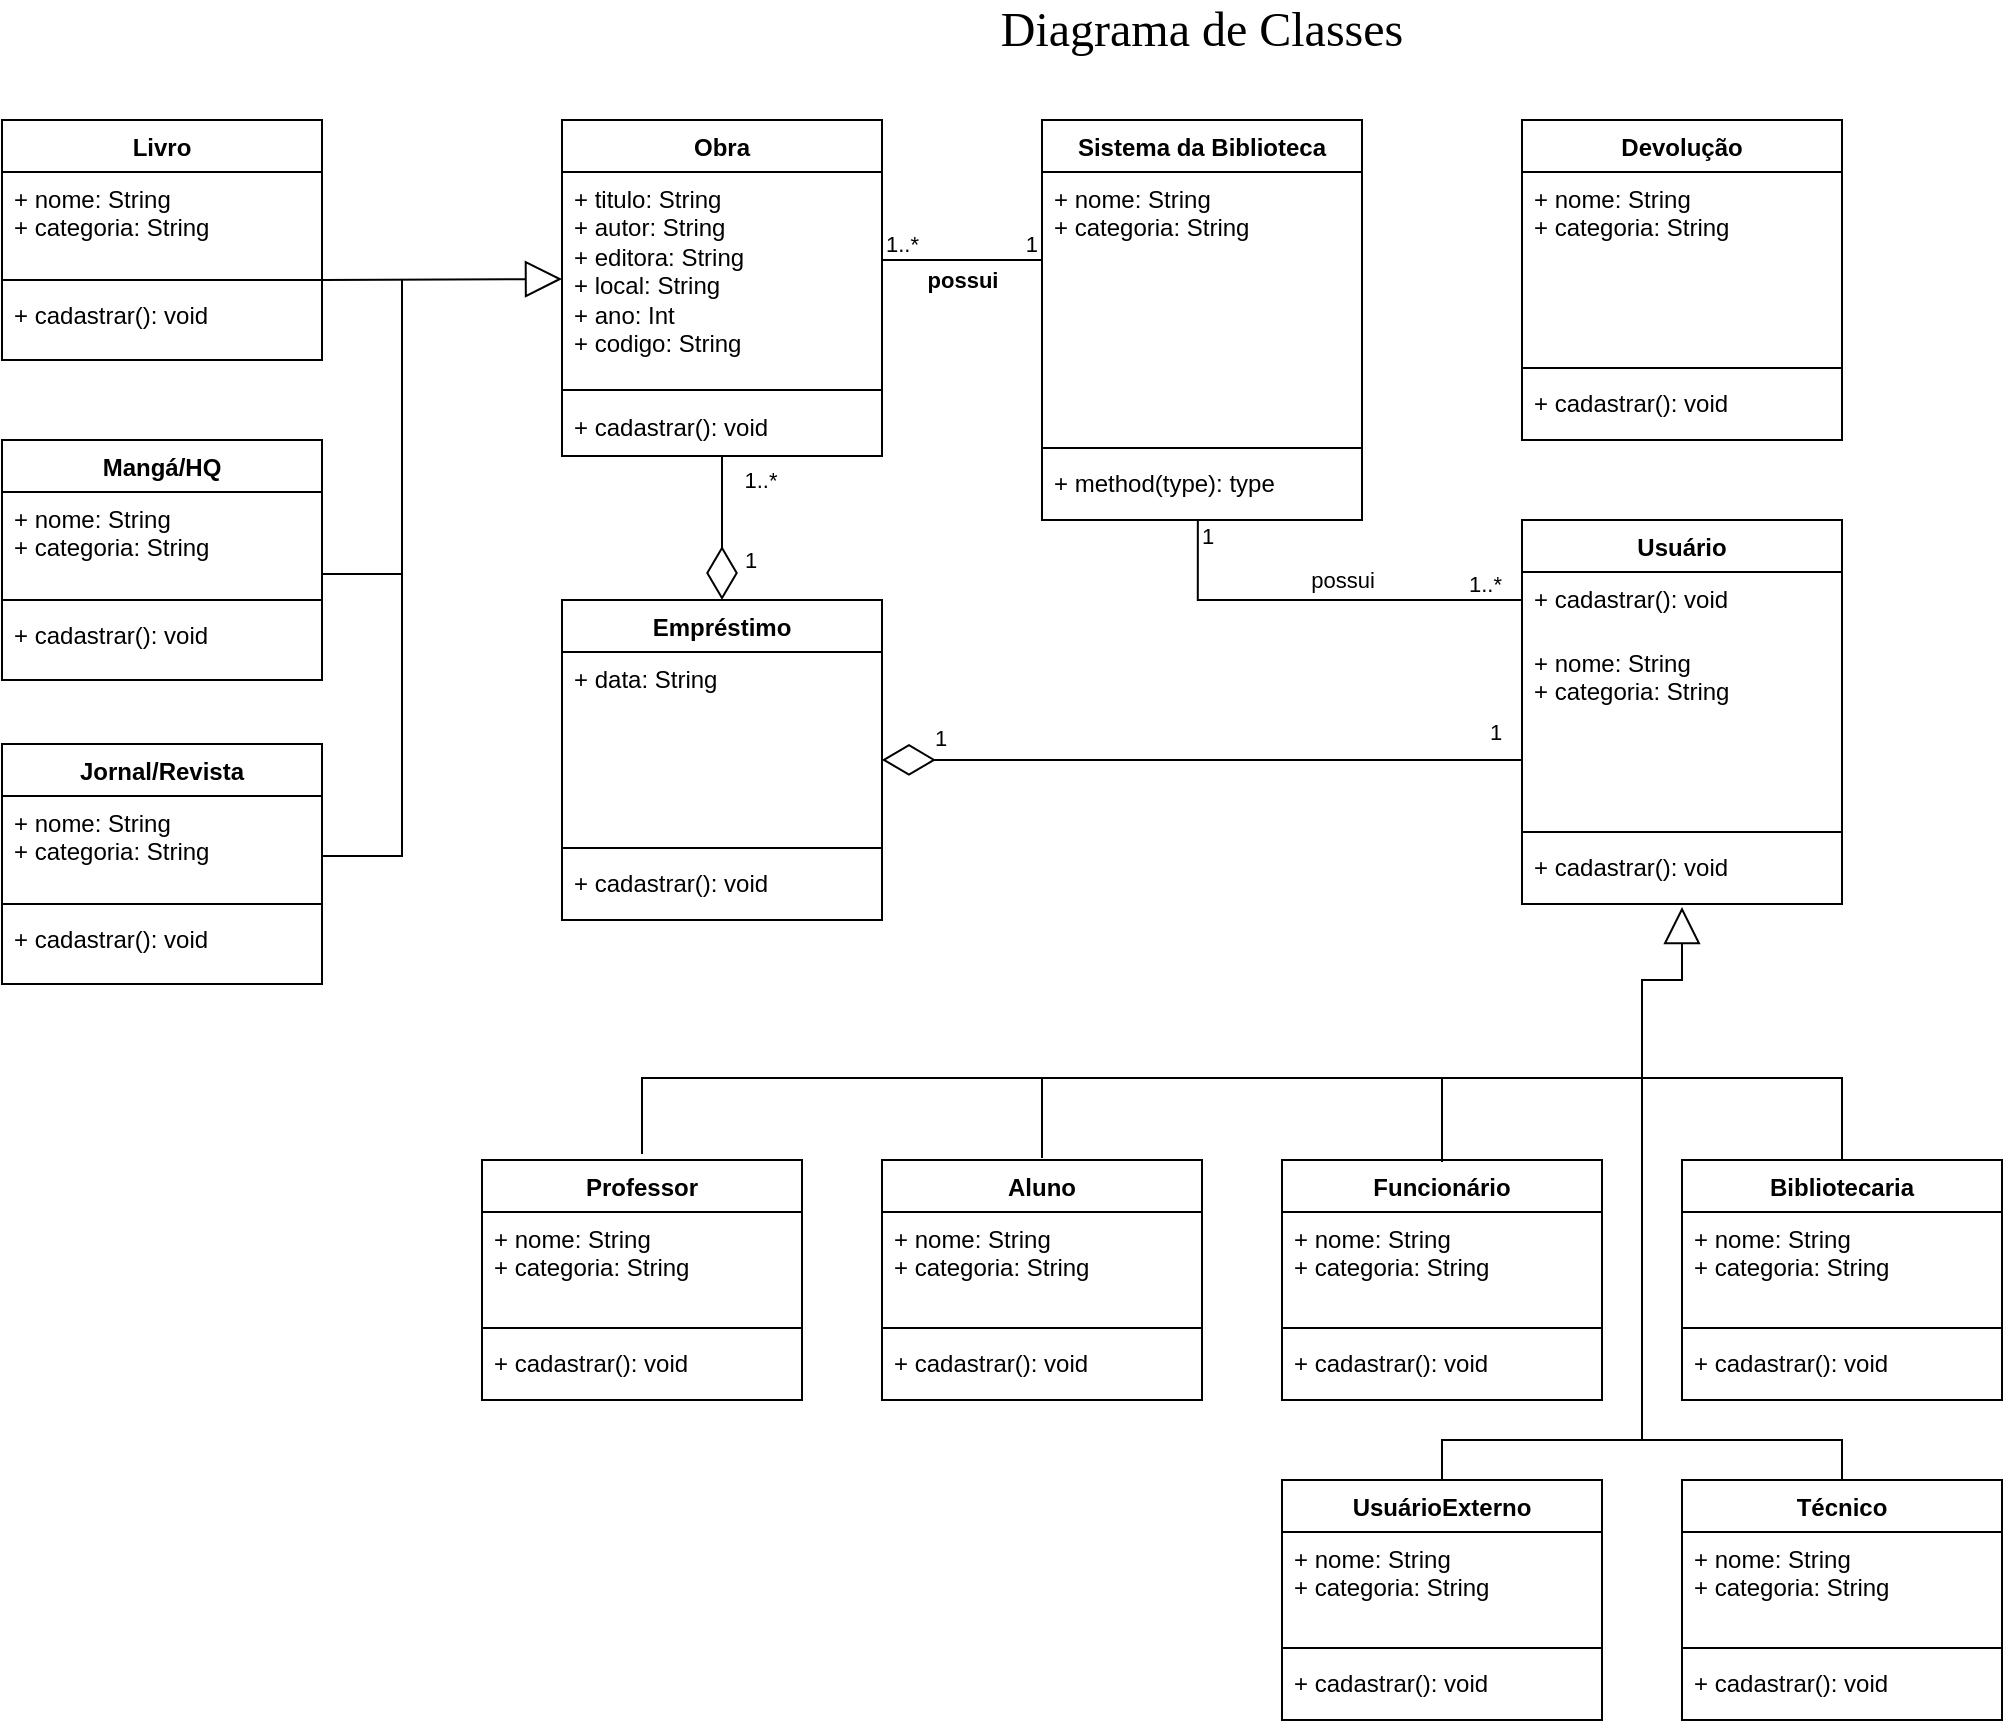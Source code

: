 <mxfile version="24.8.6">
  <diagram name="Página-1" id="fnHN75ZjwSY7WeRXwCLO">
    <mxGraphModel dx="2475" dy="682" grid="1" gridSize="10" guides="1" tooltips="1" connect="1" arrows="1" fold="1" page="1" pageScale="1" pageWidth="827" pageHeight="1169" math="0" shadow="0">
      <root>
        <mxCell id="0" />
        <mxCell id="1" parent="0" />
        <mxCell id="j1ptvlEgaFtOF5UYuxxo-7" value="Obra" style="swimlane;fontStyle=1;align=center;verticalAlign=top;childLayout=stackLayout;horizontal=1;startSize=26;horizontalStack=0;resizeParent=1;resizeParentMax=0;resizeLast=0;collapsible=1;marginBottom=0;whiteSpace=wrap;html=1;" parent="1" vertex="1">
          <mxGeometry x="80" y="80" width="160" height="168" as="geometry" />
        </mxCell>
        <mxCell id="j1ptvlEgaFtOF5UYuxxo-8" value="&lt;font face=&quot;Helvetica&quot;&gt;+ titulo: String&lt;/font&gt;&lt;div&gt;&lt;font face=&quot;Helvetica&quot;&gt;+ autor: String&lt;/font&gt;&lt;/div&gt;&lt;div&gt;&lt;font face=&quot;Helvetica&quot;&gt;+ editora: String&lt;/font&gt;&lt;/div&gt;&lt;div&gt;&lt;font face=&quot;Helvetica&quot;&gt;+ local: String&lt;/font&gt;&lt;/div&gt;&lt;div&gt;&lt;font face=&quot;Helvetica&quot;&gt;+ ano: Int&lt;/font&gt;&lt;/div&gt;&lt;div&gt;&lt;font face=&quot;Helvetica&quot;&gt;+ codigo: String&lt;br&gt;&lt;/font&gt;&lt;div&gt;&lt;br&gt;&lt;/div&gt;&lt;/div&gt;" style="text;strokeColor=none;fillColor=none;align=left;verticalAlign=top;spacingLeft=4;spacingRight=4;overflow=hidden;rotatable=0;points=[[0,0.5],[1,0.5]];portConstraint=eastwest;whiteSpace=wrap;html=1;fontFamily=Monocraft;fontSource=https%3A%2F%2Fgithub.com%2FIdreesInc%2FMonocraft%2Freleases%2Fdownload%2Fv4.0%2FMonocraft.ttc;" parent="j1ptvlEgaFtOF5UYuxxo-7" vertex="1">
          <mxGeometry y="26" width="160" height="104" as="geometry" />
        </mxCell>
        <mxCell id="j1ptvlEgaFtOF5UYuxxo-9" value="" style="line;strokeWidth=1;fillColor=none;align=left;verticalAlign=middle;spacingTop=-1;spacingLeft=3;spacingRight=3;rotatable=0;labelPosition=right;points=[];portConstraint=eastwest;strokeColor=inherit;" parent="j1ptvlEgaFtOF5UYuxxo-7" vertex="1">
          <mxGeometry y="130" width="160" height="10" as="geometry" />
        </mxCell>
        <mxCell id="j1ptvlEgaFtOF5UYuxxo-10" value="+ cadastrar(): void" style="text;strokeColor=none;fillColor=none;align=left;verticalAlign=top;spacingLeft=4;spacingRight=4;overflow=hidden;rotatable=0;points=[[0,0.5],[1,0.5]];portConstraint=eastwest;whiteSpace=wrap;html=1;" parent="j1ptvlEgaFtOF5UYuxxo-7" vertex="1">
          <mxGeometry y="140" width="160" height="28" as="geometry" />
        </mxCell>
        <mxCell id="j1ptvlEgaFtOF5UYuxxo-11" value="Usuário" style="swimlane;fontStyle=1;align=center;verticalAlign=top;childLayout=stackLayout;horizontal=1;startSize=26;horizontalStack=0;resizeParent=1;resizeParentMax=0;resizeLast=0;collapsible=1;marginBottom=0;whiteSpace=wrap;html=1;" parent="1" vertex="1">
          <mxGeometry x="560" y="280" width="160" height="192" as="geometry">
            <mxRectangle x="560" y="320" width="80" height="30" as="alternateBounds" />
          </mxGeometry>
        </mxCell>
        <mxCell id="j1ptvlEgaFtOF5UYuxxo-14" value="+ cadastrar(): void" style="text;strokeColor=none;fillColor=none;align=left;verticalAlign=top;spacingLeft=4;spacingRight=4;overflow=hidden;rotatable=0;points=[[0,0.5],[1,0.5]];portConstraint=eastwest;whiteSpace=wrap;html=1;" parent="j1ptvlEgaFtOF5UYuxxo-11" vertex="1">
          <mxGeometry y="26" width="160" height="32" as="geometry" />
        </mxCell>
        <mxCell id="j1ptvlEgaFtOF5UYuxxo-12" value="+ nome: String&lt;div&gt;+ categoria: String&lt;/div&gt;" style="text;strokeColor=none;fillColor=none;align=left;verticalAlign=top;spacingLeft=4;spacingRight=4;overflow=hidden;rotatable=0;points=[[0,0.5],[1,0.5]];portConstraint=eastwest;whiteSpace=wrap;html=1;" parent="j1ptvlEgaFtOF5UYuxxo-11" vertex="1">
          <mxGeometry y="58" width="160" height="94" as="geometry" />
        </mxCell>
        <mxCell id="j1ptvlEgaFtOF5UYuxxo-13" value="" style="line;strokeWidth=1;fillColor=none;align=left;verticalAlign=middle;spacingTop=-1;spacingLeft=3;spacingRight=3;rotatable=0;labelPosition=right;points=[];portConstraint=eastwest;strokeColor=inherit;" parent="j1ptvlEgaFtOF5UYuxxo-11" vertex="1">
          <mxGeometry y="152" width="160" height="8" as="geometry" />
        </mxCell>
        <mxCell id="eGC1EZXjAsE6HDVeEVl9-30" value="+ cadastrar(): void" style="text;strokeColor=none;fillColor=none;align=left;verticalAlign=top;spacingLeft=4;spacingRight=4;overflow=hidden;rotatable=0;points=[[0,0.5],[1,0.5]];portConstraint=eastwest;whiteSpace=wrap;html=1;" parent="j1ptvlEgaFtOF5UYuxxo-11" vertex="1">
          <mxGeometry y="160" width="160" height="32" as="geometry" />
        </mxCell>
        <mxCell id="j1ptvlEgaFtOF5UYuxxo-16" value="Sistema da Biblioteca" style="swimlane;fontStyle=1;align=center;verticalAlign=top;childLayout=stackLayout;horizontal=1;startSize=26;horizontalStack=0;resizeParent=1;resizeParentMax=0;resizeLast=0;collapsible=1;marginBottom=0;whiteSpace=wrap;html=1;" parent="1" vertex="1">
          <mxGeometry x="320" y="80" width="160" height="200" as="geometry" />
        </mxCell>
        <mxCell id="eGC1EZXjAsE6HDVeEVl9-72" value="" style="endArrow=none;html=1;edgeStyle=orthogonalEdgeStyle;rounded=0;" parent="j1ptvlEgaFtOF5UYuxxo-16" edge="1">
          <mxGeometry relative="1" as="geometry">
            <mxPoint x="-80" y="70" as="sourcePoint" />
            <mxPoint y="70" as="targetPoint" />
          </mxGeometry>
        </mxCell>
        <mxCell id="eGC1EZXjAsE6HDVeEVl9-73" value="1..*" style="edgeLabel;resizable=0;html=1;align=left;verticalAlign=bottom;" parent="eGC1EZXjAsE6HDVeEVl9-72" connectable="0" vertex="1">
          <mxGeometry x="-1" relative="1" as="geometry" />
        </mxCell>
        <mxCell id="eGC1EZXjAsE6HDVeEVl9-74" value="1" style="edgeLabel;resizable=0;html=1;align=right;verticalAlign=bottom;" parent="eGC1EZXjAsE6HDVeEVl9-72" connectable="0" vertex="1">
          <mxGeometry x="1" relative="1" as="geometry">
            <mxPoint x="-2" as="offset" />
          </mxGeometry>
        </mxCell>
        <mxCell id="G4f7MY7ALix-wp6zTcmB-27" value="possui" style="edgeLabel;html=1;align=center;verticalAlign=middle;resizable=0;points=[];fontStyle=1" vertex="1" connectable="0" parent="eGC1EZXjAsE6HDVeEVl9-72">
          <mxGeometry x="-0.35" y="7" relative="1" as="geometry">
            <mxPoint x="14" y="17" as="offset" />
          </mxGeometry>
        </mxCell>
        <mxCell id="j1ptvlEgaFtOF5UYuxxo-17" value="+ nome: String&lt;div&gt;+ categoria: String&lt;/div&gt;" style="text;strokeColor=none;fillColor=none;align=left;verticalAlign=top;spacingLeft=4;spacingRight=4;overflow=hidden;rotatable=0;points=[[0,0.5],[1,0.5]];portConstraint=eastwest;whiteSpace=wrap;html=1;" parent="j1ptvlEgaFtOF5UYuxxo-16" vertex="1">
          <mxGeometry y="26" width="160" height="134" as="geometry" />
        </mxCell>
        <mxCell id="j1ptvlEgaFtOF5UYuxxo-18" value="" style="line;strokeWidth=1;fillColor=none;align=left;verticalAlign=middle;spacingTop=-1;spacingLeft=3;spacingRight=3;rotatable=0;labelPosition=right;points=[];portConstraint=eastwest;strokeColor=inherit;" parent="j1ptvlEgaFtOF5UYuxxo-16" vertex="1">
          <mxGeometry y="160" width="160" height="8" as="geometry" />
        </mxCell>
        <mxCell id="j1ptvlEgaFtOF5UYuxxo-19" value="+ method(type): type" style="text;strokeColor=none;fillColor=none;align=left;verticalAlign=top;spacingLeft=4;spacingRight=4;overflow=hidden;rotatable=0;points=[[0,0.5],[1,0.5]];portConstraint=eastwest;whiteSpace=wrap;html=1;" parent="j1ptvlEgaFtOF5UYuxxo-16" vertex="1">
          <mxGeometry y="168" width="160" height="32" as="geometry" />
        </mxCell>
        <mxCell id="j1ptvlEgaFtOF5UYuxxo-27" value="Devolução" style="swimlane;fontStyle=1;align=center;verticalAlign=top;childLayout=stackLayout;horizontal=1;startSize=26;horizontalStack=0;resizeParent=1;resizeParentMax=0;resizeLast=0;collapsible=1;marginBottom=0;whiteSpace=wrap;html=1;" parent="1" vertex="1">
          <mxGeometry x="560" y="80" width="160" height="160" as="geometry" />
        </mxCell>
        <mxCell id="j1ptvlEgaFtOF5UYuxxo-28" value="+ nome: String&lt;div&gt;+ categoria: String&lt;/div&gt;" style="text;strokeColor=none;fillColor=none;align=left;verticalAlign=top;spacingLeft=4;spacingRight=4;overflow=hidden;rotatable=0;points=[[0,0.5],[1,0.5]];portConstraint=eastwest;whiteSpace=wrap;html=1;" parent="j1ptvlEgaFtOF5UYuxxo-27" vertex="1">
          <mxGeometry y="26" width="160" height="94" as="geometry" />
        </mxCell>
        <mxCell id="j1ptvlEgaFtOF5UYuxxo-29" value="" style="line;strokeWidth=1;fillColor=none;align=left;verticalAlign=middle;spacingTop=-1;spacingLeft=3;spacingRight=3;rotatable=0;labelPosition=right;points=[];portConstraint=eastwest;strokeColor=inherit;" parent="j1ptvlEgaFtOF5UYuxxo-27" vertex="1">
          <mxGeometry y="120" width="160" height="8" as="geometry" />
        </mxCell>
        <mxCell id="j1ptvlEgaFtOF5UYuxxo-30" value="+ cadastrar(): void" style="text;strokeColor=none;fillColor=none;align=left;verticalAlign=top;spacingLeft=4;spacingRight=4;overflow=hidden;rotatable=0;points=[[0,0.5],[1,0.5]];portConstraint=eastwest;whiteSpace=wrap;html=1;" parent="j1ptvlEgaFtOF5UYuxxo-27" vertex="1">
          <mxGeometry y="128" width="160" height="32" as="geometry" />
        </mxCell>
        <mxCell id="j1ptvlEgaFtOF5UYuxxo-31" value="Empréstimo" style="swimlane;fontStyle=1;align=center;verticalAlign=top;childLayout=stackLayout;horizontal=1;startSize=26;horizontalStack=0;resizeParent=1;resizeParentMax=0;resizeLast=0;collapsible=1;marginBottom=0;whiteSpace=wrap;html=1;" parent="1" vertex="1">
          <mxGeometry x="80" y="320" width="160" height="160" as="geometry" />
        </mxCell>
        <mxCell id="j1ptvlEgaFtOF5UYuxxo-32" value="+ data: String" style="text;strokeColor=none;fillColor=none;align=left;verticalAlign=top;spacingLeft=4;spacingRight=4;overflow=hidden;rotatable=0;points=[[0,0.5],[1,0.5]];portConstraint=eastwest;whiteSpace=wrap;html=1;" parent="j1ptvlEgaFtOF5UYuxxo-31" vertex="1">
          <mxGeometry y="26" width="160" height="94" as="geometry" />
        </mxCell>
        <mxCell id="j1ptvlEgaFtOF5UYuxxo-33" value="" style="line;strokeWidth=1;fillColor=none;align=left;verticalAlign=middle;spacingTop=-1;spacingLeft=3;spacingRight=3;rotatable=0;labelPosition=right;points=[];portConstraint=eastwest;strokeColor=inherit;" parent="j1ptvlEgaFtOF5UYuxxo-31" vertex="1">
          <mxGeometry y="120" width="160" height="8" as="geometry" />
        </mxCell>
        <mxCell id="j1ptvlEgaFtOF5UYuxxo-34" value="+ cadastrar(): void" style="text;strokeColor=none;fillColor=none;align=left;verticalAlign=top;spacingLeft=4;spacingRight=4;overflow=hidden;rotatable=0;points=[[0,0.5],[1,0.5]];portConstraint=eastwest;whiteSpace=wrap;html=1;" parent="j1ptvlEgaFtOF5UYuxxo-31" vertex="1">
          <mxGeometry y="128" width="160" height="32" as="geometry" />
        </mxCell>
        <mxCell id="j1ptvlEgaFtOF5UYuxxo-37" value="Diagrama de Classes" style="text;html=1;align=center;verticalAlign=middle;whiteSpace=wrap;rounded=0;fontSize=24;fontFamily=Monocraft;fontSource=https%3A%2F%2Fgithub.com%2FIdreesInc%2FMonocraft%2Freleases%2Fdownload%2Fv4.0%2FMonocraft.ttc;fontStyle=0" parent="1" vertex="1">
          <mxGeometry x="250" y="20" width="300" height="30" as="geometry" />
        </mxCell>
        <mxCell id="eGC1EZXjAsE6HDVeEVl9-4" value="Funcionário" style="swimlane;fontStyle=1;align=center;verticalAlign=top;childLayout=stackLayout;horizontal=1;startSize=26;horizontalStack=0;resizeParent=1;resizeParentMax=0;resizeLast=0;collapsible=1;marginBottom=0;whiteSpace=wrap;html=1;" parent="1" vertex="1">
          <mxGeometry x="440" y="600" width="160" height="120" as="geometry">
            <mxRectangle x="560" y="320" width="80" height="30" as="alternateBounds" />
          </mxGeometry>
        </mxCell>
        <mxCell id="eGC1EZXjAsE6HDVeEVl9-5" value="+ nome: String&lt;div&gt;+ categoria: String&lt;/div&gt;" style="text;strokeColor=none;fillColor=none;align=left;verticalAlign=top;spacingLeft=4;spacingRight=4;overflow=hidden;rotatable=0;points=[[0,0.5],[1,0.5]];portConstraint=eastwest;whiteSpace=wrap;html=1;" parent="eGC1EZXjAsE6HDVeEVl9-4" vertex="1">
          <mxGeometry y="26" width="160" height="54" as="geometry" />
        </mxCell>
        <mxCell id="eGC1EZXjAsE6HDVeEVl9-6" value="" style="line;strokeWidth=1;fillColor=none;align=left;verticalAlign=middle;spacingTop=-1;spacingLeft=3;spacingRight=3;rotatable=0;labelPosition=right;points=[];portConstraint=eastwest;strokeColor=inherit;" parent="eGC1EZXjAsE6HDVeEVl9-4" vertex="1">
          <mxGeometry y="80" width="160" height="8" as="geometry" />
        </mxCell>
        <mxCell id="eGC1EZXjAsE6HDVeEVl9-7" value="+ cadastrar(): void" style="text;strokeColor=none;fillColor=none;align=left;verticalAlign=top;spacingLeft=4;spacingRight=4;overflow=hidden;rotatable=0;points=[[0,0.5],[1,0.5]];portConstraint=eastwest;whiteSpace=wrap;html=1;" parent="eGC1EZXjAsE6HDVeEVl9-4" vertex="1">
          <mxGeometry y="88" width="160" height="32" as="geometry" />
        </mxCell>
        <mxCell id="eGC1EZXjAsE6HDVeEVl9-8" value="Bibliotecaria" style="swimlane;fontStyle=1;align=center;verticalAlign=top;childLayout=stackLayout;horizontal=1;startSize=26;horizontalStack=0;resizeParent=1;resizeParentMax=0;resizeLast=0;collapsible=1;marginBottom=0;whiteSpace=wrap;html=1;" parent="1" vertex="1">
          <mxGeometry x="640" y="600" width="160" height="120" as="geometry">
            <mxRectangle x="560" y="320" width="80" height="30" as="alternateBounds" />
          </mxGeometry>
        </mxCell>
        <mxCell id="eGC1EZXjAsE6HDVeEVl9-9" value="+ nome: String&lt;div&gt;+ categoria: String&lt;/div&gt;" style="text;strokeColor=none;fillColor=none;align=left;verticalAlign=top;spacingLeft=4;spacingRight=4;overflow=hidden;rotatable=0;points=[[0,0.5],[1,0.5]];portConstraint=eastwest;whiteSpace=wrap;html=1;" parent="eGC1EZXjAsE6HDVeEVl9-8" vertex="1">
          <mxGeometry y="26" width="160" height="54" as="geometry" />
        </mxCell>
        <mxCell id="eGC1EZXjAsE6HDVeEVl9-10" value="" style="line;strokeWidth=1;fillColor=none;align=left;verticalAlign=middle;spacingTop=-1;spacingLeft=3;spacingRight=3;rotatable=0;labelPosition=right;points=[];portConstraint=eastwest;strokeColor=inherit;" parent="eGC1EZXjAsE6HDVeEVl9-8" vertex="1">
          <mxGeometry y="80" width="160" height="8" as="geometry" />
        </mxCell>
        <mxCell id="eGC1EZXjAsE6HDVeEVl9-11" value="+ cadastrar(): void" style="text;strokeColor=none;fillColor=none;align=left;verticalAlign=top;spacingLeft=4;spacingRight=4;overflow=hidden;rotatable=0;points=[[0,0.5],[1,0.5]];portConstraint=eastwest;whiteSpace=wrap;html=1;" parent="eGC1EZXjAsE6HDVeEVl9-8" vertex="1">
          <mxGeometry y="88" width="160" height="32" as="geometry" />
        </mxCell>
        <mxCell id="eGC1EZXjAsE6HDVeEVl9-56" value="" style="endArrow=none;html=1;rounded=0;entryX=0.5;entryY=0;entryDx=0;entryDy=0;" parent="eGC1EZXjAsE6HDVeEVl9-8" target="eGC1EZXjAsE6HDVeEVl9-42" edge="1">
          <mxGeometry width="50" height="50" relative="1" as="geometry">
            <mxPoint x="-20" y="140" as="sourcePoint" />
            <mxPoint x="80" y="159" as="targetPoint" />
            <Array as="points">
              <mxPoint x="80" y="140" />
            </Array>
          </mxGeometry>
        </mxCell>
        <mxCell id="eGC1EZXjAsE6HDVeEVl9-12" value="Aluno" style="swimlane;fontStyle=1;align=center;verticalAlign=top;childLayout=stackLayout;horizontal=1;startSize=26;horizontalStack=0;resizeParent=1;resizeParentMax=0;resizeLast=0;collapsible=1;marginBottom=0;whiteSpace=wrap;html=1;" parent="1" vertex="1">
          <mxGeometry x="240" y="600" width="160" height="120" as="geometry">
            <mxRectangle x="560" y="320" width="80" height="30" as="alternateBounds" />
          </mxGeometry>
        </mxCell>
        <mxCell id="eGC1EZXjAsE6HDVeEVl9-13" value="+ nome: String&lt;div&gt;+ categoria: String&lt;/div&gt;" style="text;strokeColor=none;fillColor=none;align=left;verticalAlign=top;spacingLeft=4;spacingRight=4;overflow=hidden;rotatable=0;points=[[0,0.5],[1,0.5]];portConstraint=eastwest;whiteSpace=wrap;html=1;" parent="eGC1EZXjAsE6HDVeEVl9-12" vertex="1">
          <mxGeometry y="26" width="160" height="54" as="geometry" />
        </mxCell>
        <mxCell id="eGC1EZXjAsE6HDVeEVl9-14" value="" style="line;strokeWidth=1;fillColor=none;align=left;verticalAlign=middle;spacingTop=-1;spacingLeft=3;spacingRight=3;rotatable=0;labelPosition=right;points=[];portConstraint=eastwest;strokeColor=inherit;" parent="eGC1EZXjAsE6HDVeEVl9-12" vertex="1">
          <mxGeometry y="80" width="160" height="8" as="geometry" />
        </mxCell>
        <mxCell id="eGC1EZXjAsE6HDVeEVl9-15" value="+ cadastrar(): void" style="text;strokeColor=none;fillColor=none;align=left;verticalAlign=top;spacingLeft=4;spacingRight=4;overflow=hidden;rotatable=0;points=[[0,0.5],[1,0.5]];portConstraint=eastwest;whiteSpace=wrap;html=1;" parent="eGC1EZXjAsE6HDVeEVl9-12" vertex="1">
          <mxGeometry y="88" width="160" height="32" as="geometry" />
        </mxCell>
        <mxCell id="eGC1EZXjAsE6HDVeEVl9-16" value="Professor" style="swimlane;fontStyle=1;align=center;verticalAlign=top;childLayout=stackLayout;horizontal=1;startSize=26;horizontalStack=0;resizeParent=1;resizeParentMax=0;resizeLast=0;collapsible=1;marginBottom=0;whiteSpace=wrap;html=1;" parent="1" vertex="1">
          <mxGeometry x="40" y="600" width="160" height="120" as="geometry">
            <mxRectangle x="560" y="320" width="80" height="30" as="alternateBounds" />
          </mxGeometry>
        </mxCell>
        <mxCell id="eGC1EZXjAsE6HDVeEVl9-17" value="+ nome: String&lt;div&gt;+ categoria: String&lt;/div&gt;" style="text;strokeColor=none;fillColor=none;align=left;verticalAlign=top;spacingLeft=4;spacingRight=4;overflow=hidden;rotatable=0;points=[[0,0.5],[1,0.5]];portConstraint=eastwest;whiteSpace=wrap;html=1;" parent="eGC1EZXjAsE6HDVeEVl9-16" vertex="1">
          <mxGeometry y="26" width="160" height="54" as="geometry" />
        </mxCell>
        <mxCell id="eGC1EZXjAsE6HDVeEVl9-18" value="" style="line;strokeWidth=1;fillColor=none;align=left;verticalAlign=middle;spacingTop=-1;spacingLeft=3;spacingRight=3;rotatable=0;labelPosition=right;points=[];portConstraint=eastwest;strokeColor=inherit;" parent="eGC1EZXjAsE6HDVeEVl9-16" vertex="1">
          <mxGeometry y="80" width="160" height="8" as="geometry" />
        </mxCell>
        <mxCell id="eGC1EZXjAsE6HDVeEVl9-19" value="+ cadastrar(): void" style="text;strokeColor=none;fillColor=none;align=left;verticalAlign=top;spacingLeft=4;spacingRight=4;overflow=hidden;rotatable=0;points=[[0,0.5],[1,0.5]];portConstraint=eastwest;whiteSpace=wrap;html=1;" parent="eGC1EZXjAsE6HDVeEVl9-16" vertex="1">
          <mxGeometry y="88" width="160" height="32" as="geometry" />
        </mxCell>
        <mxCell id="eGC1EZXjAsE6HDVeEVl9-42" value="Técnico" style="swimlane;fontStyle=1;align=center;verticalAlign=top;childLayout=stackLayout;horizontal=1;startSize=26;horizontalStack=0;resizeParent=1;resizeParentMax=0;resizeLast=0;collapsible=1;marginBottom=0;whiteSpace=wrap;html=1;" parent="1" vertex="1">
          <mxGeometry x="640" y="760" width="160" height="120" as="geometry">
            <mxRectangle x="560" y="320" width="80" height="30" as="alternateBounds" />
          </mxGeometry>
        </mxCell>
        <mxCell id="eGC1EZXjAsE6HDVeEVl9-43" value="+ nome: String&lt;div&gt;+ categoria: String&lt;/div&gt;" style="text;strokeColor=none;fillColor=none;align=left;verticalAlign=top;spacingLeft=4;spacingRight=4;overflow=hidden;rotatable=0;points=[[0,0.5],[1,0.5]];portConstraint=eastwest;whiteSpace=wrap;html=1;" parent="eGC1EZXjAsE6HDVeEVl9-42" vertex="1">
          <mxGeometry y="26" width="160" height="54" as="geometry" />
        </mxCell>
        <mxCell id="eGC1EZXjAsE6HDVeEVl9-44" value="" style="line;strokeWidth=1;fillColor=none;align=left;verticalAlign=middle;spacingTop=-1;spacingLeft=3;spacingRight=3;rotatable=0;labelPosition=right;points=[];portConstraint=eastwest;strokeColor=inherit;" parent="eGC1EZXjAsE6HDVeEVl9-42" vertex="1">
          <mxGeometry y="80" width="160" height="8" as="geometry" />
        </mxCell>
        <mxCell id="eGC1EZXjAsE6HDVeEVl9-45" value="+ cadastrar(): void" style="text;strokeColor=none;fillColor=none;align=left;verticalAlign=top;spacingLeft=4;spacingRight=4;overflow=hidden;rotatable=0;points=[[0,0.5],[1,0.5]];portConstraint=eastwest;whiteSpace=wrap;html=1;" parent="eGC1EZXjAsE6HDVeEVl9-42" vertex="1">
          <mxGeometry y="88" width="160" height="32" as="geometry" />
        </mxCell>
        <mxCell id="eGC1EZXjAsE6HDVeEVl9-46" value="UsuárioExterno" style="swimlane;fontStyle=1;align=center;verticalAlign=top;childLayout=stackLayout;horizontal=1;startSize=26;horizontalStack=0;resizeParent=1;resizeParentMax=0;resizeLast=0;collapsible=1;marginBottom=0;whiteSpace=wrap;html=1;" parent="1" vertex="1">
          <mxGeometry x="440" y="760" width="160" height="120" as="geometry">
            <mxRectangle x="560" y="320" width="80" height="30" as="alternateBounds" />
          </mxGeometry>
        </mxCell>
        <mxCell id="eGC1EZXjAsE6HDVeEVl9-47" value="+ nome: String&lt;div&gt;+ categoria: String&lt;/div&gt;" style="text;strokeColor=none;fillColor=none;align=left;verticalAlign=top;spacingLeft=4;spacingRight=4;overflow=hidden;rotatable=0;points=[[0,0.5],[1,0.5]];portConstraint=eastwest;whiteSpace=wrap;html=1;" parent="eGC1EZXjAsE6HDVeEVl9-46" vertex="1">
          <mxGeometry y="26" width="160" height="54" as="geometry" />
        </mxCell>
        <mxCell id="eGC1EZXjAsE6HDVeEVl9-48" value="" style="line;strokeWidth=1;fillColor=none;align=left;verticalAlign=middle;spacingTop=-1;spacingLeft=3;spacingRight=3;rotatable=0;labelPosition=right;points=[];portConstraint=eastwest;strokeColor=inherit;" parent="eGC1EZXjAsE6HDVeEVl9-46" vertex="1">
          <mxGeometry y="80" width="160" height="8" as="geometry" />
        </mxCell>
        <mxCell id="eGC1EZXjAsE6HDVeEVl9-49" value="+ cadastrar(): void" style="text;strokeColor=none;fillColor=none;align=left;verticalAlign=top;spacingLeft=4;spacingRight=4;overflow=hidden;rotatable=0;points=[[0,0.5],[1,0.5]];portConstraint=eastwest;whiteSpace=wrap;html=1;" parent="eGC1EZXjAsE6HDVeEVl9-46" vertex="1">
          <mxGeometry y="88" width="160" height="32" as="geometry" />
        </mxCell>
        <mxCell id="eGC1EZXjAsE6HDVeEVl9-51" value="" style="endArrow=none;html=1;rounded=0;exitX=0.5;exitY=0;exitDx=0;exitDy=0;" parent="1" edge="1">
          <mxGeometry width="50" height="50" relative="1" as="geometry">
            <mxPoint x="520" y="760" as="sourcePoint" />
            <mxPoint x="620" y="560" as="targetPoint" />
            <Array as="points">
              <mxPoint x="520" y="740" />
              <mxPoint x="620" y="740" />
              <mxPoint x="620" y="560" />
              <mxPoint x="620" y="559" />
            </Array>
          </mxGeometry>
        </mxCell>
        <mxCell id="eGC1EZXjAsE6HDVeEVl9-36" value="" style="endArrow=none;html=1;rounded=0;exitX=0.5;exitY=0;exitDx=0;exitDy=0;" parent="1" edge="1">
          <mxGeometry width="50" height="50" relative="1" as="geometry">
            <mxPoint x="120" y="597" as="sourcePoint" />
            <mxPoint x="520" y="559" as="targetPoint" />
            <Array as="points">
              <mxPoint x="120" y="559" />
              <mxPoint x="200" y="559" />
              <mxPoint x="320" y="559" />
              <mxPoint x="420" y="559" />
            </Array>
          </mxGeometry>
        </mxCell>
        <mxCell id="eGC1EZXjAsE6HDVeEVl9-20" value="" style="endArrow=block;endSize=16;endFill=0;html=1;rounded=0;edgeStyle=orthogonalEdgeStyle;entryX=0.5;entryY=1.048;entryDx=0;entryDy=0;entryPerimeter=0;" parent="1" target="eGC1EZXjAsE6HDVeEVl9-30" edge="1">
          <mxGeometry width="160" relative="1" as="geometry">
            <mxPoint x="720" y="600" as="sourcePoint" />
            <mxPoint x="650" y="490" as="targetPoint" />
            <Array as="points">
              <mxPoint x="720" y="559" />
              <mxPoint x="620" y="559" />
              <mxPoint x="620" y="510" />
              <mxPoint x="640" y="510" />
            </Array>
          </mxGeometry>
        </mxCell>
        <mxCell id="eGC1EZXjAsE6HDVeEVl9-27" value="" style="endArrow=none;html=1;rounded=0;exitX=0.5;exitY=0;exitDx=0;exitDy=0;" parent="1" edge="1">
          <mxGeometry width="50" height="50" relative="1" as="geometry">
            <mxPoint x="520" y="601.0" as="sourcePoint" />
            <mxPoint x="650" y="559" as="targetPoint" />
            <Array as="points">
              <mxPoint x="520" y="559" />
            </Array>
          </mxGeometry>
        </mxCell>
        <mxCell id="eGC1EZXjAsE6HDVeEVl9-58" value="" style="endArrow=none;html=1;rounded=0;" parent="1" edge="1">
          <mxGeometry width="50" height="50" relative="1" as="geometry">
            <mxPoint x="320" y="599" as="sourcePoint" />
            <mxPoint x="320" y="559" as="targetPoint" />
          </mxGeometry>
        </mxCell>
        <mxCell id="eGC1EZXjAsE6HDVeEVl9-59" value="" style="endArrow=none;html=1;rounded=0;exitX=0.5;exitY=0;exitDx=0;exitDy=0;" parent="1" edge="1">
          <mxGeometry width="50" height="50" relative="1" as="geometry">
            <mxPoint x="120" y="597" as="sourcePoint" />
            <mxPoint x="520" y="559" as="targetPoint" />
            <Array as="points">
              <mxPoint x="120" y="559" />
              <mxPoint x="200" y="559" />
              <mxPoint x="320" y="559" />
              <mxPoint x="430" y="559" />
            </Array>
          </mxGeometry>
        </mxCell>
        <mxCell id="eGC1EZXjAsE6HDVeEVl9-61" value="" style="endArrow=diamondThin;endFill=0;endSize=24;html=1;rounded=0;entryX=0.5;entryY=0;entryDx=0;entryDy=0;exitX=0.5;exitY=1;exitDx=0;exitDy=0;" parent="1" source="j1ptvlEgaFtOF5UYuxxo-7" target="j1ptvlEgaFtOF5UYuxxo-31" edge="1">
          <mxGeometry width="160" relative="1" as="geometry">
            <mxPoint x="160" y="240" as="sourcePoint" />
            <mxPoint x="230" y="280" as="targetPoint" />
          </mxGeometry>
        </mxCell>
        <mxCell id="eGC1EZXjAsE6HDVeEVl9-68" value="1..*" style="edgeLabel;html=1;align=center;verticalAlign=middle;resizable=0;points=[];" parent="eGC1EZXjAsE6HDVeEVl9-61" vertex="1" connectable="0">
          <mxGeometry x="0.584" y="7" relative="1" as="geometry">
            <mxPoint x="12" y="-45" as="offset" />
          </mxGeometry>
        </mxCell>
        <mxCell id="eGC1EZXjAsE6HDVeEVl9-65" value="" style="endArrow=diamondThin;endFill=0;endSize=24;html=1;rounded=0;exitX=0;exitY=0.66;exitDx=0;exitDy=0;exitPerimeter=0;entryX=1;entryY=0.574;entryDx=0;entryDy=0;entryPerimeter=0;" parent="1" source="j1ptvlEgaFtOF5UYuxxo-12" target="j1ptvlEgaFtOF5UYuxxo-32" edge="1">
          <mxGeometry width="160" relative="1" as="geometry">
            <mxPoint x="520" y="400" as="sourcePoint" />
            <mxPoint x="250" y="400" as="targetPoint" />
            <Array as="points" />
          </mxGeometry>
        </mxCell>
        <mxCell id="eGC1EZXjAsE6HDVeEVl9-69" value="1" style="edgeLabel;html=1;align=center;verticalAlign=middle;resizable=0;points=[];" parent="1" vertex="1" connectable="0">
          <mxGeometry x="180" y="300.0" as="geometry">
            <mxPoint x="-6" as="offset" />
          </mxGeometry>
        </mxCell>
        <mxCell id="eGC1EZXjAsE6HDVeEVl9-70" value="1" style="edgeLabel;html=1;align=center;verticalAlign=middle;resizable=0;points=[];" parent="1" vertex="1" connectable="0">
          <mxGeometry x="190" y="340.0" as="geometry">
            <mxPoint x="79" y="49" as="offset" />
          </mxGeometry>
        </mxCell>
        <mxCell id="eGC1EZXjAsE6HDVeEVl9-71" value="&lt;span style=&quot;color: rgb(0, 0, 0); font-family: Helvetica; font-size: 11px; font-style: normal; font-variant-ligatures: normal; font-variant-caps: normal; font-weight: 400; letter-spacing: normal; orphans: 2; text-align: center; text-indent: 0px; text-transform: none; widows: 2; word-spacing: 0px; -webkit-text-stroke-width: 0px; white-space: nowrap; background-color: rgb(255, 255, 255); text-decoration-thickness: initial; text-decoration-style: initial; text-decoration-color: initial; display: inline !important; float: none;&quot;&gt;1&lt;/span&gt;" style="text;whiteSpace=wrap;html=1;" parent="1" vertex="1">
          <mxGeometry x="542" y="372" width="20" height="20" as="geometry" />
        </mxCell>
        <mxCell id="G4f7MY7ALix-wp6zTcmB-1" value="Livro" style="swimlane;fontStyle=1;align=center;verticalAlign=top;childLayout=stackLayout;horizontal=1;startSize=26;horizontalStack=0;resizeParent=1;resizeParentMax=0;resizeLast=0;collapsible=1;marginBottom=0;whiteSpace=wrap;html=1;" vertex="1" parent="1">
          <mxGeometry x="-200" y="80" width="160" height="120" as="geometry" />
        </mxCell>
        <mxCell id="G4f7MY7ALix-wp6zTcmB-2" value="+ nome: String&lt;div&gt;+ categoria: String&lt;/div&gt;" style="text;strokeColor=none;fillColor=none;align=left;verticalAlign=top;spacingLeft=4;spacingRight=4;overflow=hidden;rotatable=0;points=[[0,0.5],[1,0.5]];portConstraint=eastwest;whiteSpace=wrap;html=1;" vertex="1" parent="G4f7MY7ALix-wp6zTcmB-1">
          <mxGeometry y="26" width="160" height="50" as="geometry" />
        </mxCell>
        <mxCell id="G4f7MY7ALix-wp6zTcmB-3" value="" style="line;strokeWidth=1;fillColor=none;align=left;verticalAlign=middle;spacingTop=-1;spacingLeft=3;spacingRight=3;rotatable=0;labelPosition=right;points=[];portConstraint=eastwest;strokeColor=inherit;" vertex="1" parent="G4f7MY7ALix-wp6zTcmB-1">
          <mxGeometry y="76" width="160" height="8" as="geometry" />
        </mxCell>
        <mxCell id="G4f7MY7ALix-wp6zTcmB-4" value="+ cadastrar(): void" style="text;strokeColor=none;fillColor=none;align=left;verticalAlign=top;spacingLeft=4;spacingRight=4;overflow=hidden;rotatable=0;points=[[0,0.5],[1,0.5]];portConstraint=eastwest;whiteSpace=wrap;html=1;" vertex="1" parent="G4f7MY7ALix-wp6zTcmB-1">
          <mxGeometry y="84" width="160" height="36" as="geometry" />
        </mxCell>
        <mxCell id="G4f7MY7ALix-wp6zTcmB-9" value="Mangá/HQ" style="swimlane;fontStyle=1;align=center;verticalAlign=top;childLayout=stackLayout;horizontal=1;startSize=26;horizontalStack=0;resizeParent=1;resizeParentMax=0;resizeLast=0;collapsible=1;marginBottom=0;whiteSpace=wrap;html=1;" vertex="1" parent="1">
          <mxGeometry x="-200" y="240" width="160" height="120" as="geometry" />
        </mxCell>
        <mxCell id="G4f7MY7ALix-wp6zTcmB-10" value="+ nome: String&lt;div&gt;+ categoria: String&lt;/div&gt;" style="text;strokeColor=none;fillColor=none;align=left;verticalAlign=top;spacingLeft=4;spacingRight=4;overflow=hidden;rotatable=0;points=[[0,0.5],[1,0.5]];portConstraint=eastwest;whiteSpace=wrap;html=1;" vertex="1" parent="G4f7MY7ALix-wp6zTcmB-9">
          <mxGeometry y="26" width="160" height="50" as="geometry" />
        </mxCell>
        <mxCell id="G4f7MY7ALix-wp6zTcmB-11" value="" style="line;strokeWidth=1;fillColor=none;align=left;verticalAlign=middle;spacingTop=-1;spacingLeft=3;spacingRight=3;rotatable=0;labelPosition=right;points=[];portConstraint=eastwest;strokeColor=inherit;" vertex="1" parent="G4f7MY7ALix-wp6zTcmB-9">
          <mxGeometry y="76" width="160" height="8" as="geometry" />
        </mxCell>
        <mxCell id="G4f7MY7ALix-wp6zTcmB-12" value="+ cadastrar(): void" style="text;strokeColor=none;fillColor=none;align=left;verticalAlign=top;spacingLeft=4;spacingRight=4;overflow=hidden;rotatable=0;points=[[0,0.5],[1,0.5]];portConstraint=eastwest;whiteSpace=wrap;html=1;" vertex="1" parent="G4f7MY7ALix-wp6zTcmB-9">
          <mxGeometry y="84" width="160" height="36" as="geometry" />
        </mxCell>
        <mxCell id="G4f7MY7ALix-wp6zTcmB-13" value="Jornal/Revista" style="swimlane;fontStyle=1;align=center;verticalAlign=top;childLayout=stackLayout;horizontal=1;startSize=26;horizontalStack=0;resizeParent=1;resizeParentMax=0;resizeLast=0;collapsible=1;marginBottom=0;whiteSpace=wrap;html=1;" vertex="1" parent="1">
          <mxGeometry x="-200" y="392" width="160" height="120" as="geometry" />
        </mxCell>
        <mxCell id="G4f7MY7ALix-wp6zTcmB-14" value="+ nome: String&lt;div&gt;+ categoria: String&lt;/div&gt;" style="text;strokeColor=none;fillColor=none;align=left;verticalAlign=top;spacingLeft=4;spacingRight=4;overflow=hidden;rotatable=0;points=[[0,0.5],[1,0.5]];portConstraint=eastwest;whiteSpace=wrap;html=1;" vertex="1" parent="G4f7MY7ALix-wp6zTcmB-13">
          <mxGeometry y="26" width="160" height="50" as="geometry" />
        </mxCell>
        <mxCell id="G4f7MY7ALix-wp6zTcmB-15" value="" style="line;strokeWidth=1;fillColor=none;align=left;verticalAlign=middle;spacingTop=-1;spacingLeft=3;spacingRight=3;rotatable=0;labelPosition=right;points=[];portConstraint=eastwest;strokeColor=inherit;" vertex="1" parent="G4f7MY7ALix-wp6zTcmB-13">
          <mxGeometry y="76" width="160" height="8" as="geometry" />
        </mxCell>
        <mxCell id="G4f7MY7ALix-wp6zTcmB-16" value="+ cadastrar(): void" style="text;strokeColor=none;fillColor=none;align=left;verticalAlign=top;spacingLeft=4;spacingRight=4;overflow=hidden;rotatable=0;points=[[0,0.5],[1,0.5]];portConstraint=eastwest;whiteSpace=wrap;html=1;" vertex="1" parent="G4f7MY7ALix-wp6zTcmB-13">
          <mxGeometry y="84" width="160" height="36" as="geometry" />
        </mxCell>
        <mxCell id="G4f7MY7ALix-wp6zTcmB-17" value="" style="endArrow=block;endSize=16;endFill=0;html=1;rounded=0;" edge="1" parent="1">
          <mxGeometry width="160" relative="1" as="geometry">
            <mxPoint x="-40" y="160" as="sourcePoint" />
            <mxPoint x="80" y="159.5" as="targetPoint" />
          </mxGeometry>
        </mxCell>
        <mxCell id="G4f7MY7ALix-wp6zTcmB-18" value="" style="endArrow=none;html=1;rounded=0;" edge="1" parent="1">
          <mxGeometry width="50" height="50" relative="1" as="geometry">
            <mxPoint x="-40" y="307" as="sourcePoint" />
            <mxPoint y="160" as="targetPoint" />
            <Array as="points">
              <mxPoint y="307" />
            </Array>
          </mxGeometry>
        </mxCell>
        <mxCell id="G4f7MY7ALix-wp6zTcmB-19" value="" style="endArrow=none;html=1;rounded=0;" edge="1" parent="1">
          <mxGeometry width="50" height="50" relative="1" as="geometry">
            <mxPoint x="-40" y="448" as="sourcePoint" />
            <mxPoint y="300" as="targetPoint" />
            <Array as="points">
              <mxPoint y="448" />
            </Array>
          </mxGeometry>
        </mxCell>
        <mxCell id="G4f7MY7ALix-wp6zTcmB-24" value="" style="endArrow=none;html=1;edgeStyle=orthogonalEdgeStyle;rounded=0;exitX=0.487;exitY=1.013;exitDx=0;exitDy=0;exitPerimeter=0;" edge="1" parent="1" source="j1ptvlEgaFtOF5UYuxxo-19">
          <mxGeometry relative="1" as="geometry">
            <mxPoint x="400" y="330" as="sourcePoint" />
            <mxPoint x="560" y="320" as="targetPoint" />
            <Array as="points">
              <mxPoint x="398" y="320" />
              <mxPoint x="560" y="320" />
            </Array>
          </mxGeometry>
        </mxCell>
        <mxCell id="G4f7MY7ALix-wp6zTcmB-25" value="1" style="edgeLabel;resizable=0;html=1;align=left;verticalAlign=bottom;" connectable="0" vertex="1" parent="G4f7MY7ALix-wp6zTcmB-24">
          <mxGeometry x="-1" relative="1" as="geometry">
            <mxPoint y="16" as="offset" />
          </mxGeometry>
        </mxCell>
        <mxCell id="G4f7MY7ALix-wp6zTcmB-26" value="1..*" style="edgeLabel;resizable=0;html=1;align=right;verticalAlign=bottom;" connectable="0" vertex="1" parent="G4f7MY7ALix-wp6zTcmB-24">
          <mxGeometry x="1" relative="1" as="geometry">
            <mxPoint x="-10" as="offset" />
          </mxGeometry>
        </mxCell>
        <mxCell id="G4f7MY7ALix-wp6zTcmB-28" value="possui" style="edgeLabel;html=1;align=center;verticalAlign=middle;resizable=0;points=[];" vertex="1" connectable="0" parent="1">
          <mxGeometry x="470" y="310" as="geometry" />
        </mxCell>
      </root>
    </mxGraphModel>
  </diagram>
</mxfile>
